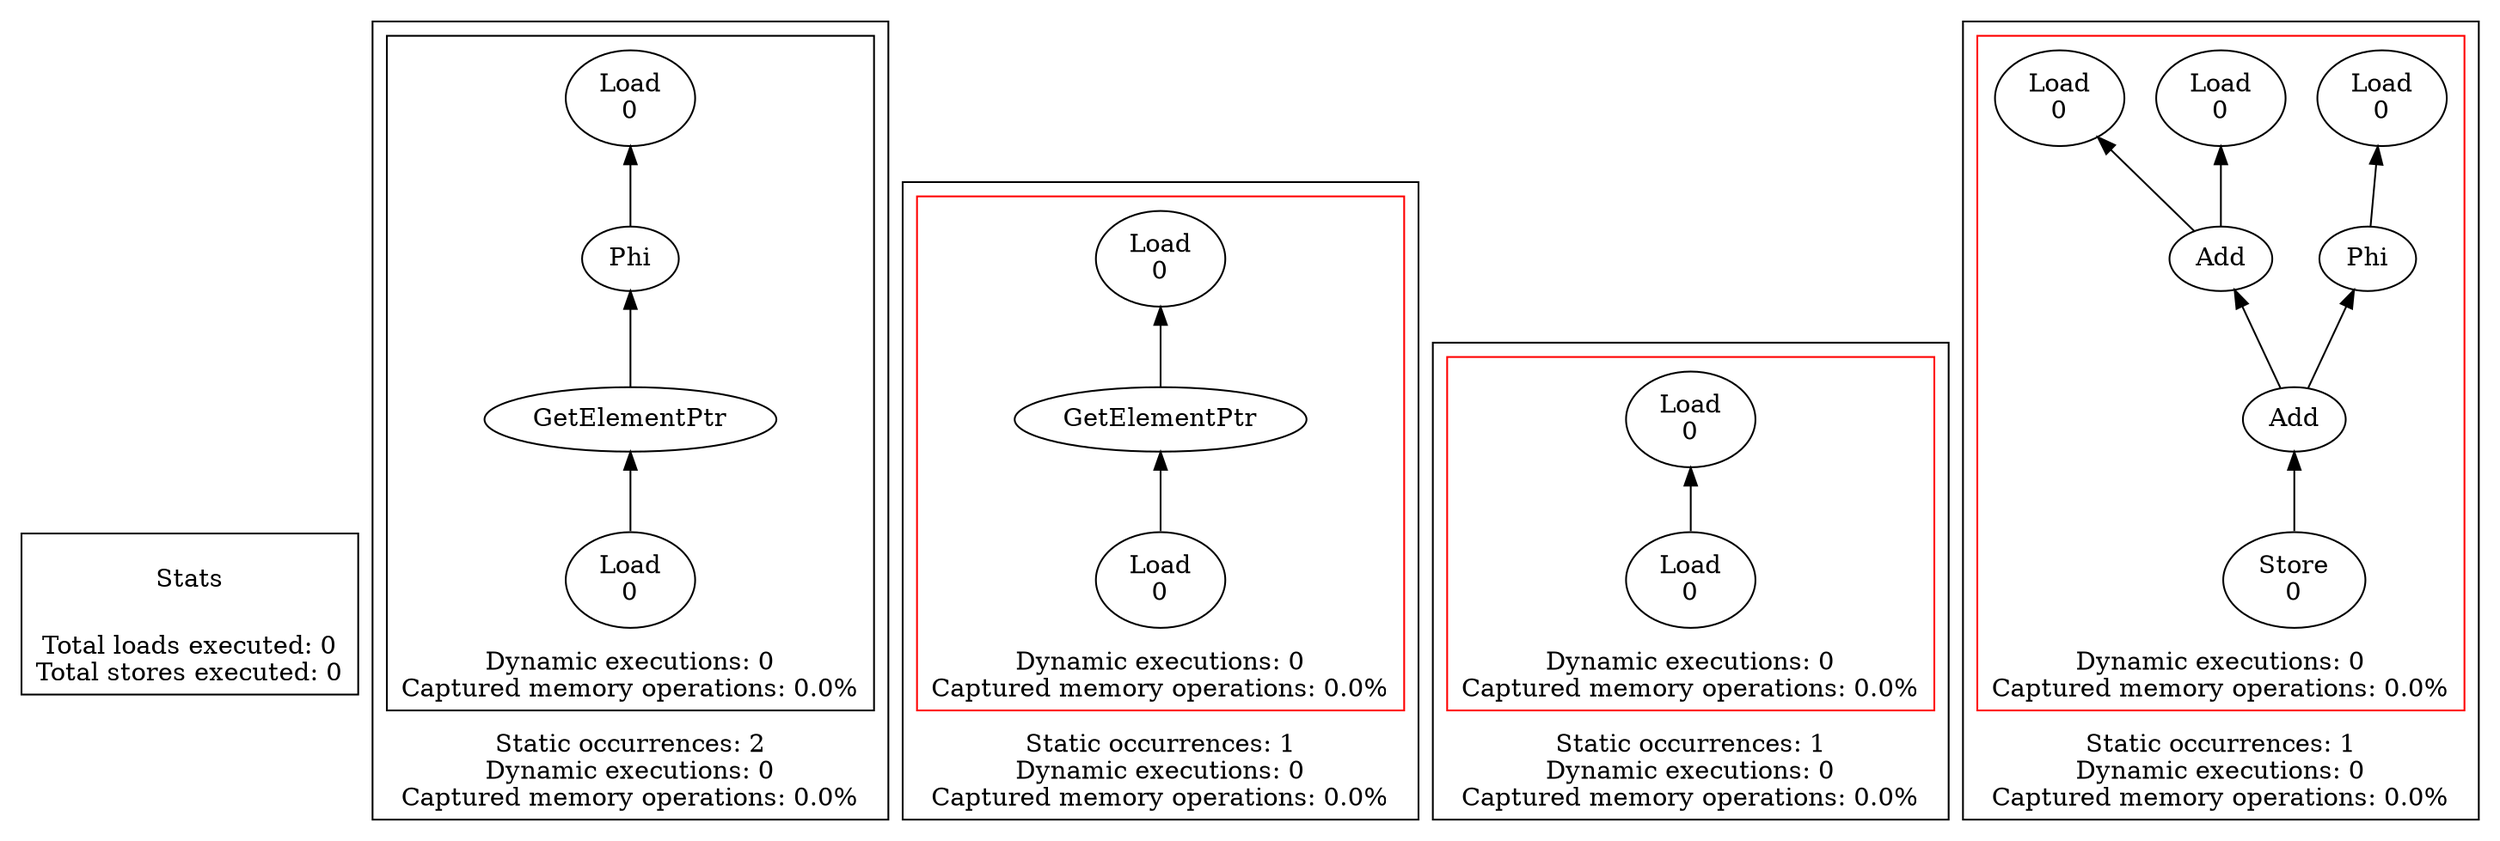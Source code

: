 strict digraph {
rankdir=BT
subgraph {
Stats [shape=plaintext]
cluster=true
label="Total loads executed: 0\nTotal stores executed: 0"
}
subgraph {
subgraph {
"0_0_6" [label="GetElementPtr"]
"0_0_5" [label="Phi"]
"0_0_6" -> "0_0_5"
"0_0_15" [label="Load\n0"]
"0_0_5" -> "0_0_15"
{
rank=min
"0_0_7" [label="Load\n0"]
}
"0_0_7" -> "0_0_6"
cluster=true
label="Dynamic executions: 0\nCaptured memory operations: 0.0%"
}
cluster=true
label="Static occurrences: 2\nDynamic executions: 0\nCaptured memory operations: 0.0%"
}
subgraph {
subgraph {
"1_0_9" [label="GetElementPtr"]
"1_0_7" [label="Load\n0"]
"1_0_9" -> "1_0_7"
{
rank=min
"1_0_10" [label="Load\n0"]
}
"1_0_10" -> "1_0_9"
cluster=true
label="Dynamic executions: 0\nCaptured memory operations: 0.0%"
color=red
}
cluster=true
label="Static occurrences: 1\nDynamic executions: 0\nCaptured memory operations: 0.0%"
}
subgraph {
subgraph {
{
rank=min
"2_0_8" [label="Load\n0"]
}
"2_0_7" [label="Load\n0"]
"2_0_8" -> "2_0_7"
cluster=true
label="Dynamic executions: 0\nCaptured memory operations: 0.0%"
color=red
}
cluster=true
label="Static occurrences: 1\nDynamic executions: 0\nCaptured memory operations: 0.0%"
}
subgraph {
subgraph {
"3_0_11" [label="Add"]
"3_0_8" [label="Load\n0"]
"3_0_11" -> "3_0_8"
"3_0_4" [label="Phi"]
"3_0_2" [label="Load\n0"]
"3_0_4" -> "3_0_2"
"3_0_12" [label="Add"]
"3_0_12" -> "3_0_11"
"3_0_12" -> "3_0_4"
{
rank=min
"3_0_13" [label="Store\n0"]
}
"3_0_13" -> "3_0_12"
"3_0_10" [label="Load\n0"]
"3_0_11" -> "3_0_10"
cluster=true
label="Dynamic executions: 0\nCaptured memory operations: 0.0%"
color=red
}
cluster=true
label="Static occurrences: 1\nDynamic executions: 0\nCaptured memory operations: 0.0%"
}
}
